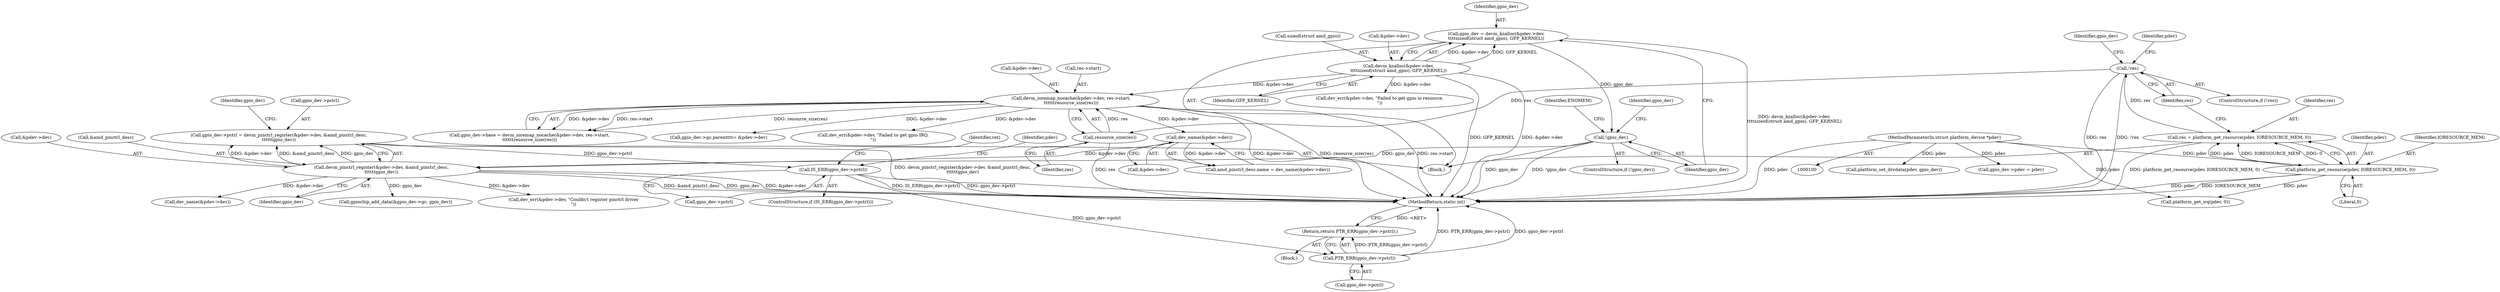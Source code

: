 digraph "0_linux_251e22abde21833b3d29577e4d8c7aaccd650eee@pointer" {
"1000309" [label="(Call,gpio_dev->pctrl = devm_pinctrl_register(&pdev->dev, &amd_pinctrl_desc,\n\t\t\t\t\t\tgpio_dev))"];
"1000313" [label="(Call,devm_pinctrl_register(&pdev->dev, &amd_pinctrl_desc,\n\t\t\t\t\t\tgpio_dev))"];
"1000304" [label="(Call,dev_name(&pdev->dev))"];
"1000154" [label="(Call,devm_ioremap_nocache(&pdev->dev, res->start,\n\t\t\t\t\t\tresource_size(res)))"];
"1000112" [label="(Call,devm_kzalloc(&pdev->dev,\n\t\t\t\tsizeof(struct amd_gpio), GFP_KERNEL))"];
"1000162" [label="(Call,resource_size(res))"];
"1000138" [label="(Call,!res)"];
"1000131" [label="(Call,res = platform_get_resource(pdev, IORESOURCE_MEM, 0))"];
"1000133" [label="(Call,platform_get_resource(pdev, IORESOURCE_MEM, 0))"];
"1000101" [label="(MethodParameterIn,struct platform_device *pdev)"];
"1000121" [label="(Call,!gpio_dev)"];
"1000110" [label="(Call,gpio_dev = devm_kzalloc(&pdev->dev,\n\t\t\t\tsizeof(struct amd_gpio), GFP_KERNEL))"];
"1000322" [label="(Call,IS_ERR(gpio_dev->pctrl))"];
"1000334" [label="(Call,PTR_ERR(gpio_dev->pctrl))"];
"1000333" [label="(Return,return PTR_ERR(gpio_dev->pctrl);)"];
"1000150" [label="(Call,gpio_dev->base = devm_ioremap_nocache(&pdev->dev, res->start,\n\t\t\t\t\t\tresource_size(res)))"];
"1000120" [label="(ControlStructure,if (!gpio_dev))"];
"1000137" [label="(ControlStructure,if (!res))"];
"1000318" [label="(Call,&amd_pinctrl_desc)"];
"1000261" [label="(Call,gpio_dev->gc.parent\t\t\t= &pdev->dev)"];
"1000305" [label="(Call,&pdev->dev)"];
"1000102" [label="(Block,)"];
"1000121" [label="(Call,!gpio_dev)"];
"1000141" [label="(Call,dev_err(&pdev->dev, \"Failed to get gpio io resource.\n\"))"];
"1000162" [label="(Call,resource_size(res))"];
"1000339" [label="(Identifier,ret)"];
"1000324" [label="(Identifier,gpio_dev)"];
"1000129" [label="(Identifier,gpio_dev)"];
"1000323" [label="(Call,gpio_dev->pctrl)"];
"1000330" [label="(Identifier,pdev)"];
"1000327" [label="(Call,dev_err(&pdev->dev, \"Couldn't register pinctrl driver\n\"))"];
"1000122" [label="(Identifier,gpio_dev)"];
"1000152" [label="(Identifier,gpio_dev)"];
"1000340" [label="(Call,gpiochip_add_data(&gpio_dev->gc, gpio_dev))"];
"1000101" [label="(MethodParameterIn,struct platform_device *pdev)"];
"1000119" [label="(Identifier,GFP_KERNEL)"];
"1000300" [label="(Call,amd_pinctrl_desc.name = dev_name(&pdev->dev))"];
"1000304" [label="(Call,dev_name(&pdev->dev))"];
"1000112" [label="(Call,devm_kzalloc(&pdev->dev,\n\t\t\t\tsizeof(struct amd_gpio), GFP_KERNEL))"];
"1000410" [label="(Call,platform_set_drvdata(pdev, gpio_dev))"];
"1000139" [label="(Identifier,res)"];
"1000182" [label="(Call,dev_err(&pdev->dev, \"Failed to get gpio IRQ.\n\"))"];
"1000125" [label="(Identifier,ENOMEM)"];
"1000159" [label="(Call,res->start)"];
"1000163" [label="(Identifier,res)"];
"1000335" [label="(Call,gpio_dev->pctrl)"];
"1000313" [label="(Call,devm_pinctrl_register(&pdev->dev, &amd_pinctrl_desc,\n\t\t\t\t\t\tgpio_dev))"];
"1000174" [label="(Call,platform_get_irq(pdev, 0))"];
"1000310" [label="(Call,gpio_dev->pctrl)"];
"1000136" [label="(Literal,0)"];
"1000131" [label="(Call,res = platform_get_resource(pdev, IORESOURCE_MEM, 0))"];
"1000429" [label="(MethodReturn,static int)"];
"1000132" [label="(Identifier,res)"];
"1000191" [label="(Call,gpio_dev->pdev = pdev)"];
"1000155" [label="(Call,&pdev->dev)"];
"1000133" [label="(Call,platform_get_resource(pdev, IORESOURCE_MEM, 0))"];
"1000138" [label="(Call,!res)"];
"1000333" [label="(Return,return PTR_ERR(gpio_dev->pctrl);)"];
"1000113" [label="(Call,&pdev->dev)"];
"1000357" [label="(Call,dev_name(&pdev->dev))"];
"1000134" [label="(Identifier,pdev)"];
"1000111" [label="(Identifier,gpio_dev)"];
"1000322" [label="(Call,IS_ERR(gpio_dev->pctrl))"];
"1000326" [label="(Block,)"];
"1000314" [label="(Call,&pdev->dev)"];
"1000321" [label="(ControlStructure,if (IS_ERR(gpio_dev->pctrl)))"];
"1000154" [label="(Call,devm_ioremap_nocache(&pdev->dev, res->start,\n\t\t\t\t\t\tresource_size(res)))"];
"1000135" [label="(Identifier,IORESOURCE_MEM)"];
"1000320" [label="(Identifier,gpio_dev)"];
"1000117" [label="(Call,sizeof(struct amd_gpio))"];
"1000334" [label="(Call,PTR_ERR(gpio_dev->pctrl))"];
"1000309" [label="(Call,gpio_dev->pctrl = devm_pinctrl_register(&pdev->dev, &amd_pinctrl_desc,\n\t\t\t\t\t\tgpio_dev))"];
"1000144" [label="(Identifier,pdev)"];
"1000110" [label="(Call,gpio_dev = devm_kzalloc(&pdev->dev,\n\t\t\t\tsizeof(struct amd_gpio), GFP_KERNEL))"];
"1000309" -> "1000102"  [label="AST: "];
"1000309" -> "1000313"  [label="CFG: "];
"1000310" -> "1000309"  [label="AST: "];
"1000313" -> "1000309"  [label="AST: "];
"1000324" -> "1000309"  [label="CFG: "];
"1000309" -> "1000429"  [label="DDG: devm_pinctrl_register(&pdev->dev, &amd_pinctrl_desc,\n\t\t\t\t\t\tgpio_dev)"];
"1000313" -> "1000309"  [label="DDG: &pdev->dev"];
"1000313" -> "1000309"  [label="DDG: &amd_pinctrl_desc"];
"1000313" -> "1000309"  [label="DDG: gpio_dev"];
"1000309" -> "1000322"  [label="DDG: gpio_dev->pctrl"];
"1000313" -> "1000320"  [label="CFG: "];
"1000314" -> "1000313"  [label="AST: "];
"1000318" -> "1000313"  [label="AST: "];
"1000320" -> "1000313"  [label="AST: "];
"1000313" -> "1000429"  [label="DDG: &amd_pinctrl_desc"];
"1000313" -> "1000429"  [label="DDG: gpio_dev"];
"1000313" -> "1000429"  [label="DDG: &pdev->dev"];
"1000304" -> "1000313"  [label="DDG: &pdev->dev"];
"1000121" -> "1000313"  [label="DDG: gpio_dev"];
"1000313" -> "1000327"  [label="DDG: &pdev->dev"];
"1000313" -> "1000340"  [label="DDG: gpio_dev"];
"1000313" -> "1000357"  [label="DDG: &pdev->dev"];
"1000304" -> "1000300"  [label="AST: "];
"1000304" -> "1000305"  [label="CFG: "];
"1000305" -> "1000304"  [label="AST: "];
"1000300" -> "1000304"  [label="CFG: "];
"1000304" -> "1000300"  [label="DDG: &pdev->dev"];
"1000154" -> "1000304"  [label="DDG: &pdev->dev"];
"1000154" -> "1000150"  [label="AST: "];
"1000154" -> "1000162"  [label="CFG: "];
"1000155" -> "1000154"  [label="AST: "];
"1000159" -> "1000154"  [label="AST: "];
"1000162" -> "1000154"  [label="AST: "];
"1000150" -> "1000154"  [label="CFG: "];
"1000154" -> "1000429"  [label="DDG: res->start"];
"1000154" -> "1000429"  [label="DDG: &pdev->dev"];
"1000154" -> "1000429"  [label="DDG: resource_size(res)"];
"1000154" -> "1000150"  [label="DDG: &pdev->dev"];
"1000154" -> "1000150"  [label="DDG: res->start"];
"1000154" -> "1000150"  [label="DDG: resource_size(res)"];
"1000112" -> "1000154"  [label="DDG: &pdev->dev"];
"1000162" -> "1000154"  [label="DDG: res"];
"1000154" -> "1000182"  [label="DDG: &pdev->dev"];
"1000154" -> "1000261"  [label="DDG: &pdev->dev"];
"1000112" -> "1000110"  [label="AST: "];
"1000112" -> "1000119"  [label="CFG: "];
"1000113" -> "1000112"  [label="AST: "];
"1000117" -> "1000112"  [label="AST: "];
"1000119" -> "1000112"  [label="AST: "];
"1000110" -> "1000112"  [label="CFG: "];
"1000112" -> "1000429"  [label="DDG: &pdev->dev"];
"1000112" -> "1000429"  [label="DDG: GFP_KERNEL"];
"1000112" -> "1000110"  [label="DDG: &pdev->dev"];
"1000112" -> "1000110"  [label="DDG: GFP_KERNEL"];
"1000112" -> "1000141"  [label="DDG: &pdev->dev"];
"1000162" -> "1000163"  [label="CFG: "];
"1000163" -> "1000162"  [label="AST: "];
"1000162" -> "1000429"  [label="DDG: res"];
"1000138" -> "1000162"  [label="DDG: res"];
"1000138" -> "1000137"  [label="AST: "];
"1000138" -> "1000139"  [label="CFG: "];
"1000139" -> "1000138"  [label="AST: "];
"1000144" -> "1000138"  [label="CFG: "];
"1000152" -> "1000138"  [label="CFG: "];
"1000138" -> "1000429"  [label="DDG: res"];
"1000138" -> "1000429"  [label="DDG: !res"];
"1000131" -> "1000138"  [label="DDG: res"];
"1000131" -> "1000102"  [label="AST: "];
"1000131" -> "1000133"  [label="CFG: "];
"1000132" -> "1000131"  [label="AST: "];
"1000133" -> "1000131"  [label="AST: "];
"1000139" -> "1000131"  [label="CFG: "];
"1000131" -> "1000429"  [label="DDG: platform_get_resource(pdev, IORESOURCE_MEM, 0)"];
"1000133" -> "1000131"  [label="DDG: pdev"];
"1000133" -> "1000131"  [label="DDG: IORESOURCE_MEM"];
"1000133" -> "1000131"  [label="DDG: 0"];
"1000133" -> "1000136"  [label="CFG: "];
"1000134" -> "1000133"  [label="AST: "];
"1000135" -> "1000133"  [label="AST: "];
"1000136" -> "1000133"  [label="AST: "];
"1000133" -> "1000429"  [label="DDG: pdev"];
"1000133" -> "1000429"  [label="DDG: IORESOURCE_MEM"];
"1000101" -> "1000133"  [label="DDG: pdev"];
"1000133" -> "1000174"  [label="DDG: pdev"];
"1000101" -> "1000100"  [label="AST: "];
"1000101" -> "1000429"  [label="DDG: pdev"];
"1000101" -> "1000174"  [label="DDG: pdev"];
"1000101" -> "1000191"  [label="DDG: pdev"];
"1000101" -> "1000410"  [label="DDG: pdev"];
"1000121" -> "1000120"  [label="AST: "];
"1000121" -> "1000122"  [label="CFG: "];
"1000122" -> "1000121"  [label="AST: "];
"1000125" -> "1000121"  [label="CFG: "];
"1000129" -> "1000121"  [label="CFG: "];
"1000121" -> "1000429"  [label="DDG: !gpio_dev"];
"1000121" -> "1000429"  [label="DDG: gpio_dev"];
"1000110" -> "1000121"  [label="DDG: gpio_dev"];
"1000110" -> "1000102"  [label="AST: "];
"1000111" -> "1000110"  [label="AST: "];
"1000122" -> "1000110"  [label="CFG: "];
"1000110" -> "1000429"  [label="DDG: devm_kzalloc(&pdev->dev,\n\t\t\t\tsizeof(struct amd_gpio), GFP_KERNEL)"];
"1000322" -> "1000321"  [label="AST: "];
"1000322" -> "1000323"  [label="CFG: "];
"1000323" -> "1000322"  [label="AST: "];
"1000330" -> "1000322"  [label="CFG: "];
"1000339" -> "1000322"  [label="CFG: "];
"1000322" -> "1000429"  [label="DDG: IS_ERR(gpio_dev->pctrl)"];
"1000322" -> "1000429"  [label="DDG: gpio_dev->pctrl"];
"1000322" -> "1000334"  [label="DDG: gpio_dev->pctrl"];
"1000334" -> "1000333"  [label="AST: "];
"1000334" -> "1000335"  [label="CFG: "];
"1000335" -> "1000334"  [label="AST: "];
"1000333" -> "1000334"  [label="CFG: "];
"1000334" -> "1000429"  [label="DDG: PTR_ERR(gpio_dev->pctrl)"];
"1000334" -> "1000429"  [label="DDG: gpio_dev->pctrl"];
"1000334" -> "1000333"  [label="DDG: PTR_ERR(gpio_dev->pctrl)"];
"1000333" -> "1000326"  [label="AST: "];
"1000429" -> "1000333"  [label="CFG: "];
"1000333" -> "1000429"  [label="DDG: <RET>"];
}
